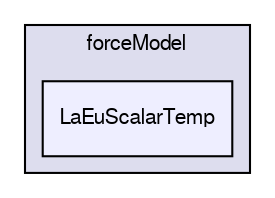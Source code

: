 digraph "/home/cgoniva/CFDEM/CFDEM-x.x-2.1.x/CFDEMcoupling-PUBLIC/src/lagrangian/cfdemParticle/subModels/forceModel/LaEuScalarTemp" {
  compound=true
  node [ fontsize="10", fontname="FreeSans"];
  edge [ labelfontsize="10", labelfontname="FreeSans"];
  subgraph clusterdir_0abfdb325e722c517996fb9c43aac5bd {
    graph [ bgcolor="#ddddee", pencolor="black", label="forceModel" fontname="FreeSans", fontsize="10", URL="dir_0abfdb325e722c517996fb9c43aac5bd.html"]
  dir_3cd8941dcc84ec1d62ad8ac23c320b6e [shape=box, label="LaEuScalarTemp", style="filled", fillcolor="#eeeeff", pencolor="black", URL="dir_3cd8941dcc84ec1d62ad8ac23c320b6e.html"];
  }
}
